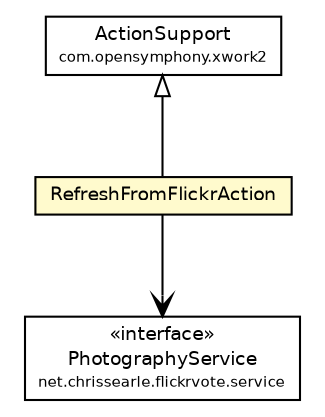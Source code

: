 #!/usr/local/bin/dot
#
# Class diagram 
# Generated by UmlGraph version 4.6 (http://www.spinellis.gr/sw/umlgraph)
#

digraph G {
	edge [fontname="Helvetica",fontsize=10,labelfontname="Helvetica",labelfontsize=10];
	node [fontname="Helvetica",fontsize=10,shape=plaintext];
	// net.chrissearle.flickrvote.service.PhotographyService
	c7031 [label=<<table border="0" cellborder="1" cellspacing="0" cellpadding="2" port="p" href="../../service/PhotographyService.html">
		<tr><td><table border="0" cellspacing="0" cellpadding="1">
			<tr><td> &laquo;interface&raquo; </td></tr>
			<tr><td> PhotographyService </td></tr>
			<tr><td><font point-size="7.0"> net.chrissearle.flickrvote.service </font></td></tr>
		</table></td></tr>
		</table>>, fontname="Helvetica", fontcolor="black", fontsize=9.0];
	// net.chrissearle.flickrvote.web.account.RefreshFromFlickrAction
	c7046 [label=<<table border="0" cellborder="1" cellspacing="0" cellpadding="2" port="p" bgcolor="lemonChiffon" href="./RefreshFromFlickrAction.html">
		<tr><td><table border="0" cellspacing="0" cellpadding="1">
			<tr><td> RefreshFromFlickrAction </td></tr>
		</table></td></tr>
		</table>>, fontname="Helvetica", fontcolor="black", fontsize=9.0];
	//net.chrissearle.flickrvote.web.account.RefreshFromFlickrAction extends com.opensymphony.xwork2.ActionSupport
	c7100:p -> c7046:p [dir=back,arrowtail=empty];
	// net.chrissearle.flickrvote.web.account.RefreshFromFlickrAction NAVASSOC net.chrissearle.flickrvote.service.PhotographyService
	c7046:p -> c7031:p [taillabel="", label="", headlabel="", fontname="Helvetica", fontcolor="black", fontsize=10.0, color="black", arrowhead=open];
	// com.opensymphony.xwork2.ActionSupport
	c7100 [label=<<table border="0" cellborder="1" cellspacing="0" cellpadding="2" port="p">
		<tr><td><table border="0" cellspacing="0" cellpadding="1">
			<tr><td> ActionSupport </td></tr>
			<tr><td><font point-size="7.0"> com.opensymphony.xwork2 </font></td></tr>
		</table></td></tr>
		</table>>, fontname="Helvetica", fontcolor="black", fontsize=9.0];
}

